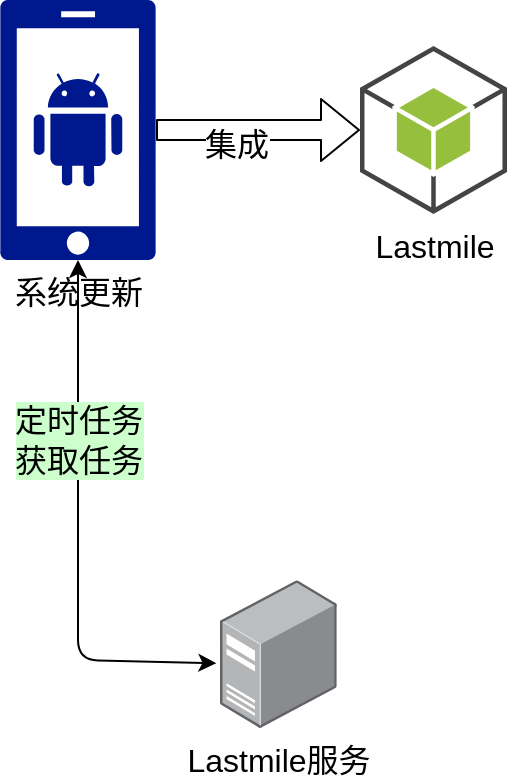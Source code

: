 <mxfile version="14.6.3" type="github">
  <diagram id="C5RBs43oDa-KdzZeNtuy" name="Page-1">
    <mxGraphModel dx="1168" dy="668" grid="1" gridSize="10" guides="1" tooltips="1" connect="1" arrows="1" fold="1" page="1" pageScale="1" pageWidth="827" pageHeight="1169" math="0" shadow="0">
      <root>
        <mxCell id="WIyWlLk6GJQsqaUBKTNV-0" />
        <mxCell id="WIyWlLk6GJQsqaUBKTNV-1" parent="WIyWlLk6GJQsqaUBKTNV-0" />
        <mxCell id="rWMwRWVKeR0WOQhEBVSM-0" value="系统更新" style="aspect=fixed;pointerEvents=1;shadow=0;dashed=0;html=1;strokeColor=none;labelPosition=center;verticalLabelPosition=bottom;verticalAlign=top;align=center;fillColor=#00188D;shape=mxgraph.mscae.enterprise.android_phone;fontSize=16;" vertex="1" parent="WIyWlLk6GJQsqaUBKTNV-1">
          <mxGeometry x="360" y="270" width="78" height="130" as="geometry" />
        </mxCell>
        <mxCell id="rWMwRWVKeR0WOQhEBVSM-1" value="Lastmile" style="outlineConnect=0;dashed=0;verticalLabelPosition=bottom;verticalAlign=top;align=center;html=1;shape=mxgraph.aws3.android;fillColor=#96BF3D;gradientColor=none;fontSize=16;" vertex="1" parent="WIyWlLk6GJQsqaUBKTNV-1">
          <mxGeometry x="540" y="293" width="73.5" height="84" as="geometry" />
        </mxCell>
        <mxCell id="rWMwRWVKeR0WOQhEBVSM-3" value="" style="shape=flexArrow;endArrow=classic;html=1;exitX=1;exitY=0.5;exitDx=0;exitDy=0;exitPerimeter=0;fontSize=16;" edge="1" parent="WIyWlLk6GJQsqaUBKTNV-1" source="rWMwRWVKeR0WOQhEBVSM-0" target="rWMwRWVKeR0WOQhEBVSM-1">
          <mxGeometry width="50" height="50" relative="1" as="geometry">
            <mxPoint x="460" y="360" as="sourcePoint" />
            <mxPoint x="520" y="340" as="targetPoint" />
          </mxGeometry>
        </mxCell>
        <mxCell id="rWMwRWVKeR0WOQhEBVSM-4" value="集成" style="edgeLabel;html=1;align=center;verticalAlign=middle;resizable=0;points=[];fontSize=16;" vertex="1" connectable="0" parent="rWMwRWVKeR0WOQhEBVSM-3">
          <mxGeometry x="-0.216" y="-7" relative="1" as="geometry">
            <mxPoint as="offset" />
          </mxGeometry>
        </mxCell>
        <mxCell id="rWMwRWVKeR0WOQhEBVSM-9" value="Lastmile服务" style="points=[];aspect=fixed;html=1;align=center;shadow=0;dashed=0;image;image=img/lib/allied_telesis/computer_and_terminals/Server_Desktop.svg;fontSize=16;" vertex="1" parent="WIyWlLk6GJQsqaUBKTNV-1">
          <mxGeometry x="470" y="560" width="58.38" height="74" as="geometry" />
        </mxCell>
        <mxCell id="rWMwRWVKeR0WOQhEBVSM-10" value="" style="endArrow=classic;startArrow=classic;html=1;fontSize=16;entryX=0.5;entryY=1;entryDx=0;entryDy=0;entryPerimeter=0;exitX=-0.031;exitY=0.562;exitDx=0;exitDy=0;exitPerimeter=0;" edge="1" parent="WIyWlLk6GJQsqaUBKTNV-1" source="rWMwRWVKeR0WOQhEBVSM-9" target="rWMwRWVKeR0WOQhEBVSM-0">
          <mxGeometry width="50" height="50" relative="1" as="geometry">
            <mxPoint x="399" y="500" as="sourcePoint" />
            <mxPoint x="440" y="400" as="targetPoint" />
            <Array as="points">
              <mxPoint x="399" y="600" />
            </Array>
          </mxGeometry>
        </mxCell>
        <mxCell id="rWMwRWVKeR0WOQhEBVSM-11" value="定时任务&lt;br&gt;获取任务" style="edgeLabel;html=1;align=center;verticalAlign=middle;resizable=0;points=[];fontSize=16;labelBackgroundColor=#CCFFCC;" vertex="1" connectable="0" parent="rWMwRWVKeR0WOQhEBVSM-10">
          <mxGeometry x="0.509" y="3" relative="1" as="geometry">
            <mxPoint x="3" y="24" as="offset" />
          </mxGeometry>
        </mxCell>
      </root>
    </mxGraphModel>
  </diagram>
</mxfile>

